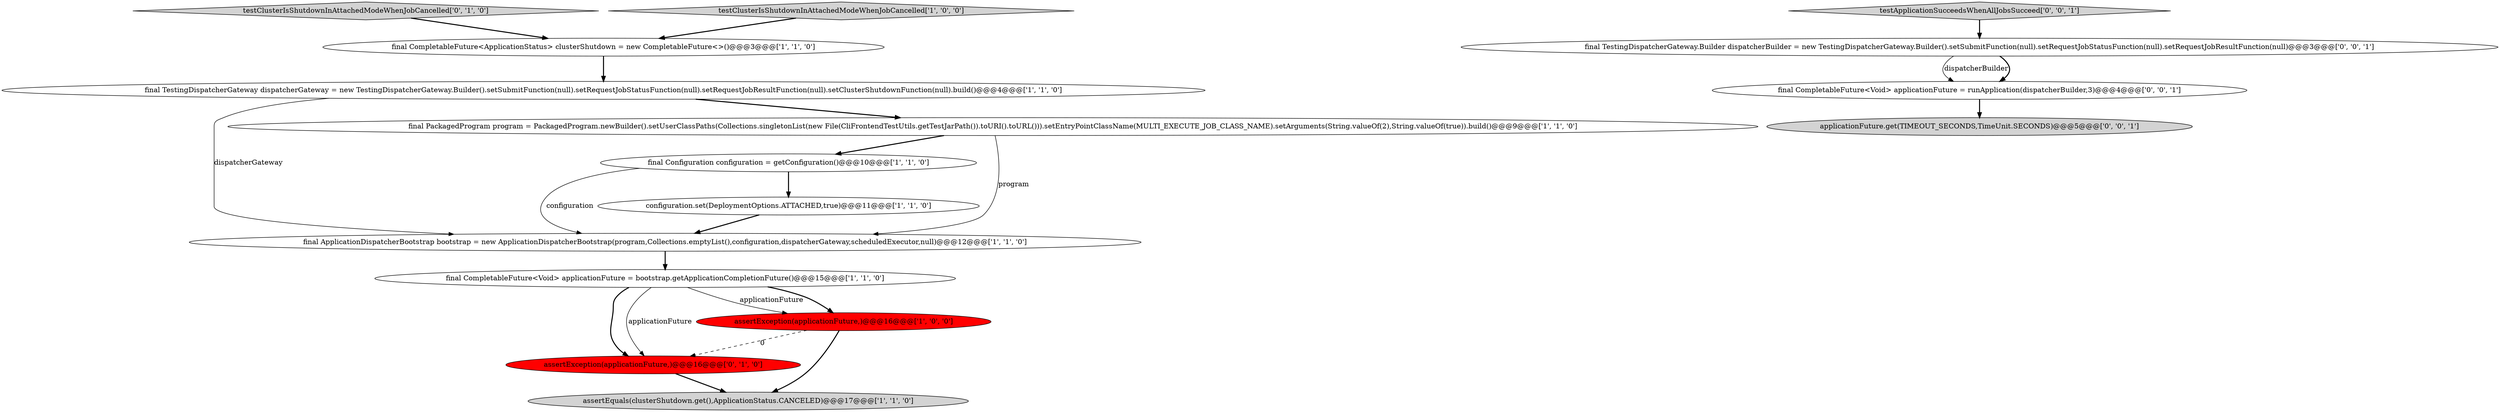 digraph {
10 [style = filled, label = "testClusterIsShutdownInAttachedModeWhenJobCancelled['0', '1', '0']", fillcolor = lightgray, shape = diamond image = "AAA0AAABBB2BBB"];
0 [style = filled, label = "final Configuration configuration = getConfiguration()@@@10@@@['1', '1', '0']", fillcolor = white, shape = ellipse image = "AAA0AAABBB1BBB"];
9 [style = filled, label = "final ApplicationDispatcherBootstrap bootstrap = new ApplicationDispatcherBootstrap(program,Collections.emptyList(),configuration,dispatcherGateway,scheduledExecutor,null)@@@12@@@['1', '1', '0']", fillcolor = white, shape = ellipse image = "AAA0AAABBB1BBB"];
1 [style = filled, label = "configuration.set(DeploymentOptions.ATTACHED,true)@@@11@@@['1', '1', '0']", fillcolor = white, shape = ellipse image = "AAA0AAABBB1BBB"];
6 [style = filled, label = "final TestingDispatcherGateway dispatcherGateway = new TestingDispatcherGateway.Builder().setSubmitFunction(null).setRequestJobStatusFunction(null).setRequestJobResultFunction(null).setClusterShutdownFunction(null).build()@@@4@@@['1', '1', '0']", fillcolor = white, shape = ellipse image = "AAA0AAABBB1BBB"];
11 [style = filled, label = "assertException(applicationFuture,)@@@16@@@['0', '1', '0']", fillcolor = red, shape = ellipse image = "AAA1AAABBB2BBB"];
13 [style = filled, label = "final TestingDispatcherGateway.Builder dispatcherBuilder = new TestingDispatcherGateway.Builder().setSubmitFunction(null).setRequestJobStatusFunction(null).setRequestJobResultFunction(null)@@@3@@@['0', '0', '1']", fillcolor = white, shape = ellipse image = "AAA0AAABBB3BBB"];
7 [style = filled, label = "final CompletableFuture<Void> applicationFuture = bootstrap.getApplicationCompletionFuture()@@@15@@@['1', '1', '0']", fillcolor = white, shape = ellipse image = "AAA0AAABBB1BBB"];
5 [style = filled, label = "assertException(applicationFuture,)@@@16@@@['1', '0', '0']", fillcolor = red, shape = ellipse image = "AAA1AAABBB1BBB"];
2 [style = filled, label = "testClusterIsShutdownInAttachedModeWhenJobCancelled['1', '0', '0']", fillcolor = lightgray, shape = diamond image = "AAA0AAABBB1BBB"];
8 [style = filled, label = "final PackagedProgram program = PackagedProgram.newBuilder().setUserClassPaths(Collections.singletonList(new File(CliFrontendTestUtils.getTestJarPath()).toURI().toURL())).setEntryPointClassName(MULTI_EXECUTE_JOB_CLASS_NAME).setArguments(String.valueOf(2),String.valueOf(true)).build()@@@9@@@['1', '1', '0']", fillcolor = white, shape = ellipse image = "AAA0AAABBB1BBB"];
14 [style = filled, label = "applicationFuture.get(TIMEOUT_SECONDS,TimeUnit.SECONDS)@@@5@@@['0', '0', '1']", fillcolor = lightgray, shape = ellipse image = "AAA0AAABBB3BBB"];
4 [style = filled, label = "assertEquals(clusterShutdown.get(),ApplicationStatus.CANCELED)@@@17@@@['1', '1', '0']", fillcolor = lightgray, shape = ellipse image = "AAA0AAABBB1BBB"];
12 [style = filled, label = "testApplicationSucceedsWhenAllJobsSucceed['0', '0', '1']", fillcolor = lightgray, shape = diamond image = "AAA0AAABBB3BBB"];
3 [style = filled, label = "final CompletableFuture<ApplicationStatus> clusterShutdown = new CompletableFuture<>()@@@3@@@['1', '1', '0']", fillcolor = white, shape = ellipse image = "AAA0AAABBB1BBB"];
15 [style = filled, label = "final CompletableFuture<Void> applicationFuture = runApplication(dispatcherBuilder,3)@@@4@@@['0', '0', '1']", fillcolor = white, shape = ellipse image = "AAA0AAABBB3BBB"];
7->11 [style = bold, label=""];
15->14 [style = bold, label=""];
2->3 [style = bold, label=""];
11->4 [style = bold, label=""];
13->15 [style = solid, label="dispatcherBuilder"];
3->6 [style = bold, label=""];
10->3 [style = bold, label=""];
6->9 [style = solid, label="dispatcherGateway"];
9->7 [style = bold, label=""];
0->9 [style = solid, label="configuration"];
1->9 [style = bold, label=""];
8->0 [style = bold, label=""];
7->11 [style = solid, label="applicationFuture"];
12->13 [style = bold, label=""];
7->5 [style = solid, label="applicationFuture"];
7->5 [style = bold, label=""];
5->11 [style = dashed, label="0"];
0->1 [style = bold, label=""];
5->4 [style = bold, label=""];
6->8 [style = bold, label=""];
13->15 [style = bold, label=""];
8->9 [style = solid, label="program"];
}
